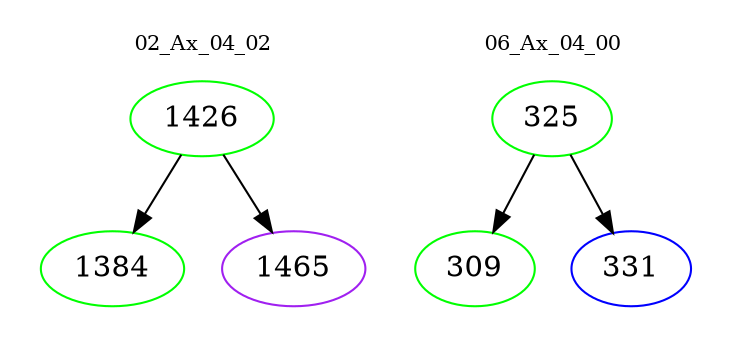 digraph{
subgraph cluster_0 {
color = white
label = "02_Ax_04_02";
fontsize=10;
T0_1426 [label="1426", color="green"]
T0_1426 -> T0_1384 [color="black"]
T0_1384 [label="1384", color="green"]
T0_1426 -> T0_1465 [color="black"]
T0_1465 [label="1465", color="purple"]
}
subgraph cluster_1 {
color = white
label = "06_Ax_04_00";
fontsize=10;
T1_325 [label="325", color="green"]
T1_325 -> T1_309 [color="black"]
T1_309 [label="309", color="green"]
T1_325 -> T1_331 [color="black"]
T1_331 [label="331", color="blue"]
}
}
